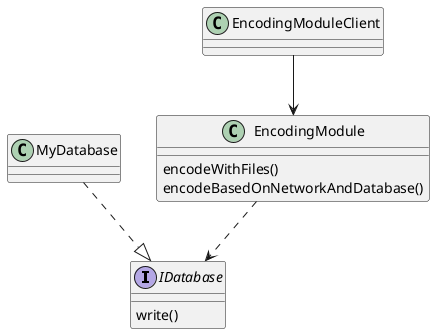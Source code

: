 @startuml
interface IDatabase
IDatabase : write()
Class MyDatabase 
MyDatabase ..|> IDatabase

Class EncodingModuleClient 
Class EncodingModule
EncodingModule : encodeWithFiles()
EncodingModule : encodeBasedOnNetworkAndDatabase()

EncodingModuleClient --> EncodingModule
EncodingModule ..> IDatabase

@enduml